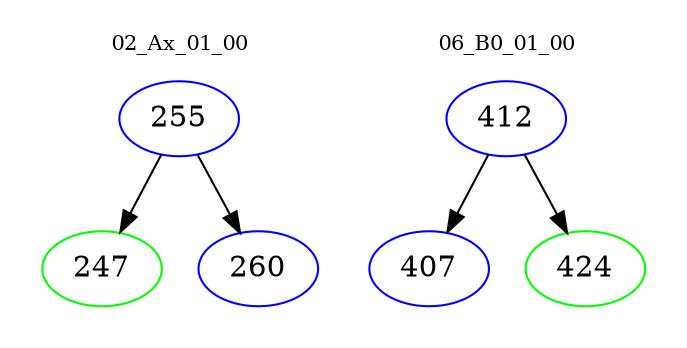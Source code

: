 digraph{
subgraph cluster_0 {
color = white
label = "02_Ax_01_00";
fontsize=10;
T0_255 [label="255", color="blue"]
T0_255 -> T0_247 [color="black"]
T0_247 [label="247", color="green"]
T0_255 -> T0_260 [color="black"]
T0_260 [label="260", color="blue"]
}
subgraph cluster_1 {
color = white
label = "06_B0_01_00";
fontsize=10;
T1_412 [label="412", color="blue"]
T1_412 -> T1_407 [color="black"]
T1_407 [label="407", color="blue"]
T1_412 -> T1_424 [color="black"]
T1_424 [label="424", color="green"]
}
}
